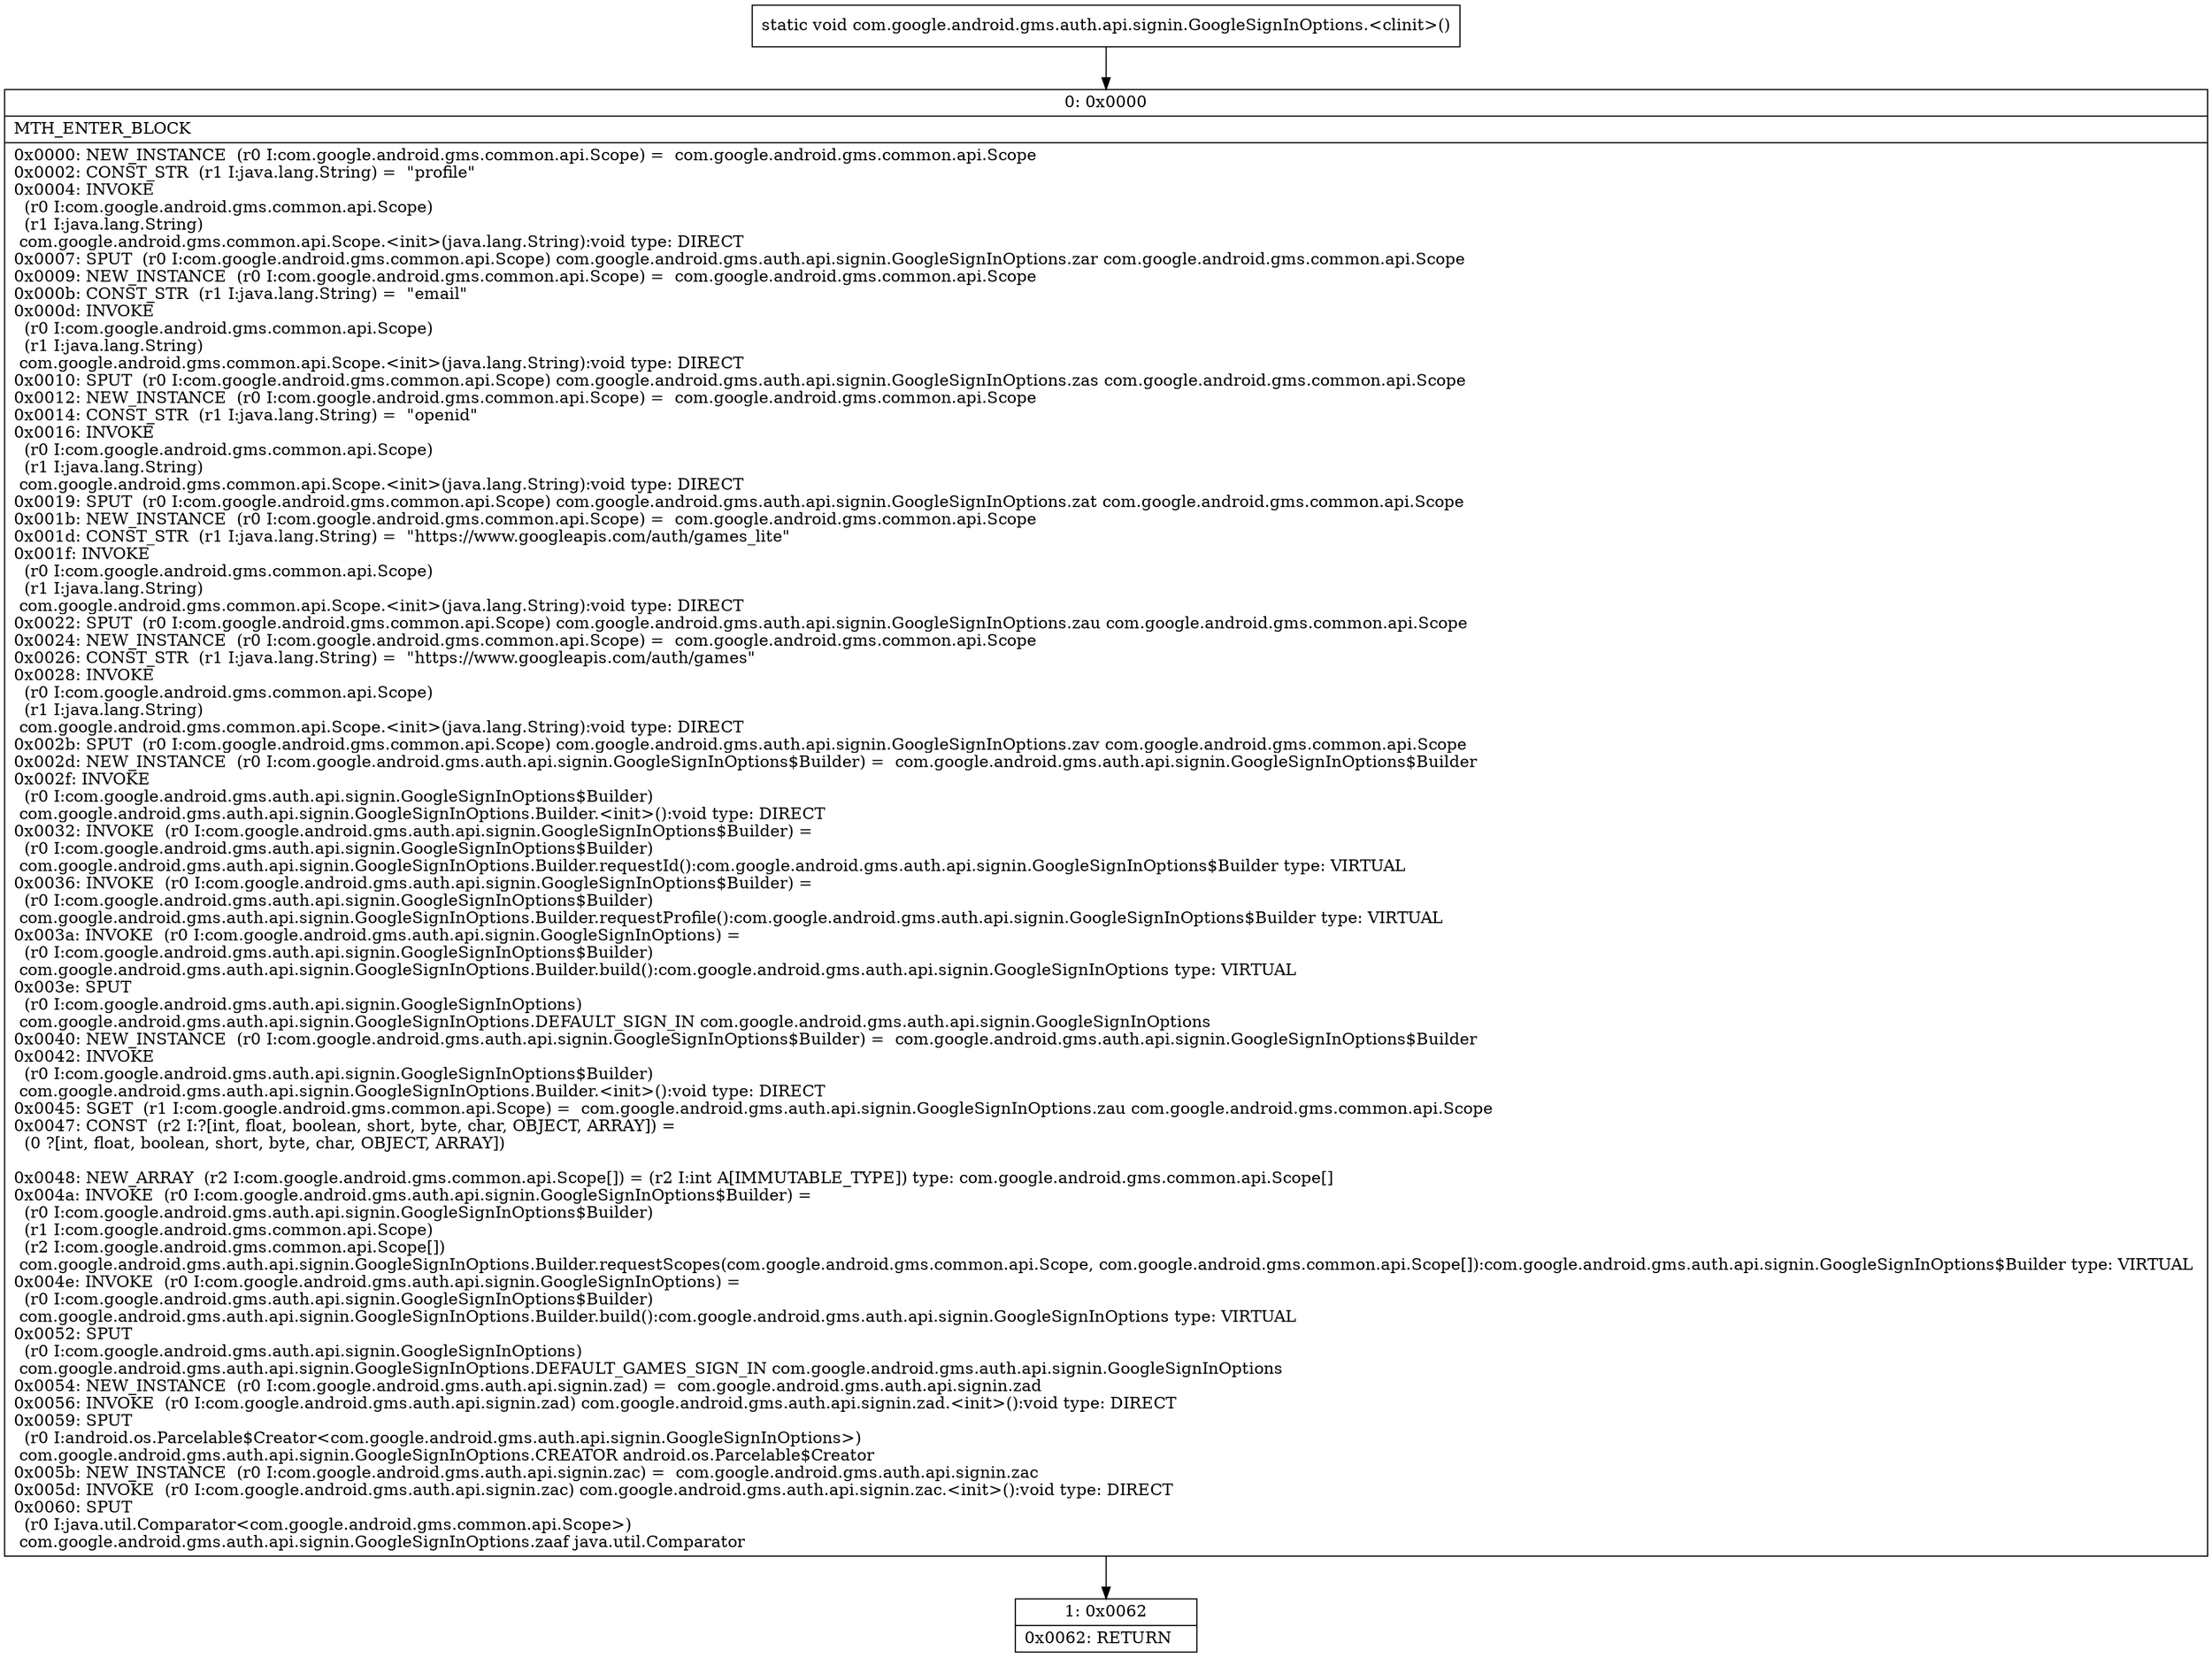 digraph "CFG forcom.google.android.gms.auth.api.signin.GoogleSignInOptions.\<clinit\>()V" {
Node_0 [shape=record,label="{0\:\ 0x0000|MTH_ENTER_BLOCK\l|0x0000: NEW_INSTANCE  (r0 I:com.google.android.gms.common.api.Scope) =  com.google.android.gms.common.api.Scope \l0x0002: CONST_STR  (r1 I:java.lang.String) =  \"profile\" \l0x0004: INVOKE  \l  (r0 I:com.google.android.gms.common.api.Scope)\l  (r1 I:java.lang.String)\l com.google.android.gms.common.api.Scope.\<init\>(java.lang.String):void type: DIRECT \l0x0007: SPUT  (r0 I:com.google.android.gms.common.api.Scope) com.google.android.gms.auth.api.signin.GoogleSignInOptions.zar com.google.android.gms.common.api.Scope \l0x0009: NEW_INSTANCE  (r0 I:com.google.android.gms.common.api.Scope) =  com.google.android.gms.common.api.Scope \l0x000b: CONST_STR  (r1 I:java.lang.String) =  \"email\" \l0x000d: INVOKE  \l  (r0 I:com.google.android.gms.common.api.Scope)\l  (r1 I:java.lang.String)\l com.google.android.gms.common.api.Scope.\<init\>(java.lang.String):void type: DIRECT \l0x0010: SPUT  (r0 I:com.google.android.gms.common.api.Scope) com.google.android.gms.auth.api.signin.GoogleSignInOptions.zas com.google.android.gms.common.api.Scope \l0x0012: NEW_INSTANCE  (r0 I:com.google.android.gms.common.api.Scope) =  com.google.android.gms.common.api.Scope \l0x0014: CONST_STR  (r1 I:java.lang.String) =  \"openid\" \l0x0016: INVOKE  \l  (r0 I:com.google.android.gms.common.api.Scope)\l  (r1 I:java.lang.String)\l com.google.android.gms.common.api.Scope.\<init\>(java.lang.String):void type: DIRECT \l0x0019: SPUT  (r0 I:com.google.android.gms.common.api.Scope) com.google.android.gms.auth.api.signin.GoogleSignInOptions.zat com.google.android.gms.common.api.Scope \l0x001b: NEW_INSTANCE  (r0 I:com.google.android.gms.common.api.Scope) =  com.google.android.gms.common.api.Scope \l0x001d: CONST_STR  (r1 I:java.lang.String) =  \"https:\/\/www.googleapis.com\/auth\/games_lite\" \l0x001f: INVOKE  \l  (r0 I:com.google.android.gms.common.api.Scope)\l  (r1 I:java.lang.String)\l com.google.android.gms.common.api.Scope.\<init\>(java.lang.String):void type: DIRECT \l0x0022: SPUT  (r0 I:com.google.android.gms.common.api.Scope) com.google.android.gms.auth.api.signin.GoogleSignInOptions.zau com.google.android.gms.common.api.Scope \l0x0024: NEW_INSTANCE  (r0 I:com.google.android.gms.common.api.Scope) =  com.google.android.gms.common.api.Scope \l0x0026: CONST_STR  (r1 I:java.lang.String) =  \"https:\/\/www.googleapis.com\/auth\/games\" \l0x0028: INVOKE  \l  (r0 I:com.google.android.gms.common.api.Scope)\l  (r1 I:java.lang.String)\l com.google.android.gms.common.api.Scope.\<init\>(java.lang.String):void type: DIRECT \l0x002b: SPUT  (r0 I:com.google.android.gms.common.api.Scope) com.google.android.gms.auth.api.signin.GoogleSignInOptions.zav com.google.android.gms.common.api.Scope \l0x002d: NEW_INSTANCE  (r0 I:com.google.android.gms.auth.api.signin.GoogleSignInOptions$Builder) =  com.google.android.gms.auth.api.signin.GoogleSignInOptions$Builder \l0x002f: INVOKE  \l  (r0 I:com.google.android.gms.auth.api.signin.GoogleSignInOptions$Builder)\l com.google.android.gms.auth.api.signin.GoogleSignInOptions.Builder.\<init\>():void type: DIRECT \l0x0032: INVOKE  (r0 I:com.google.android.gms.auth.api.signin.GoogleSignInOptions$Builder) = \l  (r0 I:com.google.android.gms.auth.api.signin.GoogleSignInOptions$Builder)\l com.google.android.gms.auth.api.signin.GoogleSignInOptions.Builder.requestId():com.google.android.gms.auth.api.signin.GoogleSignInOptions$Builder type: VIRTUAL \l0x0036: INVOKE  (r0 I:com.google.android.gms.auth.api.signin.GoogleSignInOptions$Builder) = \l  (r0 I:com.google.android.gms.auth.api.signin.GoogleSignInOptions$Builder)\l com.google.android.gms.auth.api.signin.GoogleSignInOptions.Builder.requestProfile():com.google.android.gms.auth.api.signin.GoogleSignInOptions$Builder type: VIRTUAL \l0x003a: INVOKE  (r0 I:com.google.android.gms.auth.api.signin.GoogleSignInOptions) = \l  (r0 I:com.google.android.gms.auth.api.signin.GoogleSignInOptions$Builder)\l com.google.android.gms.auth.api.signin.GoogleSignInOptions.Builder.build():com.google.android.gms.auth.api.signin.GoogleSignInOptions type: VIRTUAL \l0x003e: SPUT  \l  (r0 I:com.google.android.gms.auth.api.signin.GoogleSignInOptions)\l com.google.android.gms.auth.api.signin.GoogleSignInOptions.DEFAULT_SIGN_IN com.google.android.gms.auth.api.signin.GoogleSignInOptions \l0x0040: NEW_INSTANCE  (r0 I:com.google.android.gms.auth.api.signin.GoogleSignInOptions$Builder) =  com.google.android.gms.auth.api.signin.GoogleSignInOptions$Builder \l0x0042: INVOKE  \l  (r0 I:com.google.android.gms.auth.api.signin.GoogleSignInOptions$Builder)\l com.google.android.gms.auth.api.signin.GoogleSignInOptions.Builder.\<init\>():void type: DIRECT \l0x0045: SGET  (r1 I:com.google.android.gms.common.api.Scope) =  com.google.android.gms.auth.api.signin.GoogleSignInOptions.zau com.google.android.gms.common.api.Scope \l0x0047: CONST  (r2 I:?[int, float, boolean, short, byte, char, OBJECT, ARRAY]) = \l  (0 ?[int, float, boolean, short, byte, char, OBJECT, ARRAY])\l \l0x0048: NEW_ARRAY  (r2 I:com.google.android.gms.common.api.Scope[]) = (r2 I:int A[IMMUTABLE_TYPE]) type: com.google.android.gms.common.api.Scope[] \l0x004a: INVOKE  (r0 I:com.google.android.gms.auth.api.signin.GoogleSignInOptions$Builder) = \l  (r0 I:com.google.android.gms.auth.api.signin.GoogleSignInOptions$Builder)\l  (r1 I:com.google.android.gms.common.api.Scope)\l  (r2 I:com.google.android.gms.common.api.Scope[])\l com.google.android.gms.auth.api.signin.GoogleSignInOptions.Builder.requestScopes(com.google.android.gms.common.api.Scope, com.google.android.gms.common.api.Scope[]):com.google.android.gms.auth.api.signin.GoogleSignInOptions$Builder type: VIRTUAL \l0x004e: INVOKE  (r0 I:com.google.android.gms.auth.api.signin.GoogleSignInOptions) = \l  (r0 I:com.google.android.gms.auth.api.signin.GoogleSignInOptions$Builder)\l com.google.android.gms.auth.api.signin.GoogleSignInOptions.Builder.build():com.google.android.gms.auth.api.signin.GoogleSignInOptions type: VIRTUAL \l0x0052: SPUT  \l  (r0 I:com.google.android.gms.auth.api.signin.GoogleSignInOptions)\l com.google.android.gms.auth.api.signin.GoogleSignInOptions.DEFAULT_GAMES_SIGN_IN com.google.android.gms.auth.api.signin.GoogleSignInOptions \l0x0054: NEW_INSTANCE  (r0 I:com.google.android.gms.auth.api.signin.zad) =  com.google.android.gms.auth.api.signin.zad \l0x0056: INVOKE  (r0 I:com.google.android.gms.auth.api.signin.zad) com.google.android.gms.auth.api.signin.zad.\<init\>():void type: DIRECT \l0x0059: SPUT  \l  (r0 I:android.os.Parcelable$Creator\<com.google.android.gms.auth.api.signin.GoogleSignInOptions\>)\l com.google.android.gms.auth.api.signin.GoogleSignInOptions.CREATOR android.os.Parcelable$Creator \l0x005b: NEW_INSTANCE  (r0 I:com.google.android.gms.auth.api.signin.zac) =  com.google.android.gms.auth.api.signin.zac \l0x005d: INVOKE  (r0 I:com.google.android.gms.auth.api.signin.zac) com.google.android.gms.auth.api.signin.zac.\<init\>():void type: DIRECT \l0x0060: SPUT  \l  (r0 I:java.util.Comparator\<com.google.android.gms.common.api.Scope\>)\l com.google.android.gms.auth.api.signin.GoogleSignInOptions.zaaf java.util.Comparator \l}"];
Node_1 [shape=record,label="{1\:\ 0x0062|0x0062: RETURN   \l}"];
MethodNode[shape=record,label="{static void com.google.android.gms.auth.api.signin.GoogleSignInOptions.\<clinit\>() }"];
MethodNode -> Node_0;
Node_0 -> Node_1;
}

